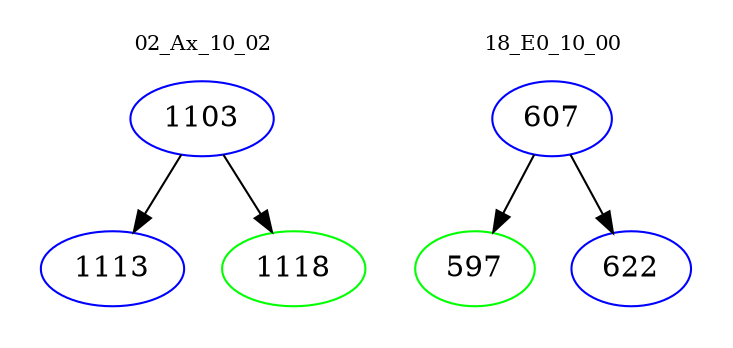digraph{
subgraph cluster_0 {
color = white
label = "02_Ax_10_02";
fontsize=10;
T0_1103 [label="1103", color="blue"]
T0_1103 -> T0_1113 [color="black"]
T0_1113 [label="1113", color="blue"]
T0_1103 -> T0_1118 [color="black"]
T0_1118 [label="1118", color="green"]
}
subgraph cluster_1 {
color = white
label = "18_E0_10_00";
fontsize=10;
T1_607 [label="607", color="blue"]
T1_607 -> T1_597 [color="black"]
T1_597 [label="597", color="green"]
T1_607 -> T1_622 [color="black"]
T1_622 [label="622", color="blue"]
}
}
